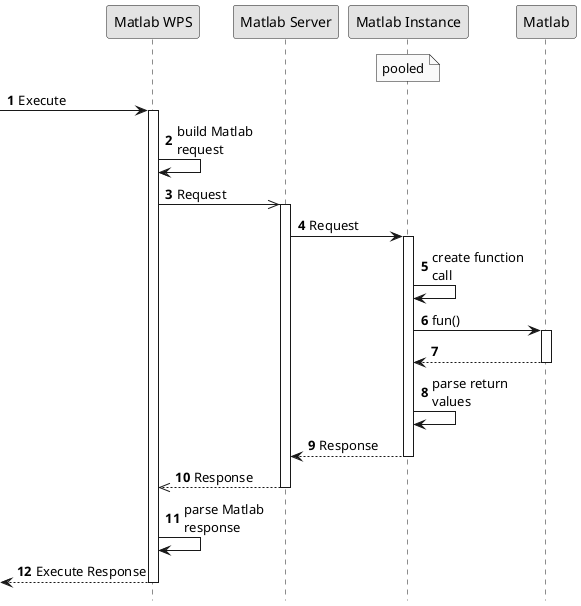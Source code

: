 @startuml
hide footbox
skinparam monochrome true
skinparam defaultFontName "Linux Biolinum"
autonumber

participant "Matlab WPS" as mwps
participant "Matlab Server" as ms
participant "Matlab Instance" as mi
participant "Matlab" as m
note over mi: pooled

[-> mwps: Execute
activate mwps
mwps -> mwps: build Matlab\nrequest
mwps ->> ms: Request
activate ms
ms -> mi: Request
activate mi
mi -> mi: create function\ncall
mi -> m: fun()
activate m
mi <-- m:
deactivate m
mi -> mi: parse return\nvalues
ms <-- mi: Response
deactivate mi
mwps <<-- ms: Response
deactivate ms
mwps -> mwps: parse Matlab\nresponse
[<-- mwps: Execute Response
deactivate mwps

@enduml